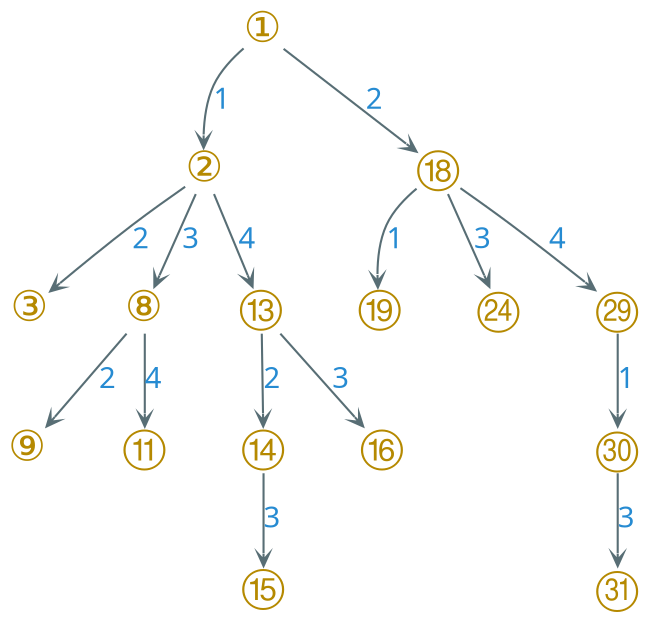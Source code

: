 digraph g {
    bgcolor=transparent
    rankdir=TB
    graph [nodesep=0.5, ranksep=0.4]
    node [shape=plain, color="#586e75", fontcolor="#b58900", fontsize=20, fontname="LXGWWenKai"]
    edge [arrowhead=vee, color="#586e75", fontcolor="#268bd2", fontsize=14, fontname="LXGWWenKai" arrowsize=0.6]

    ① -> ② [label="1"]

    ② -> ③ [label="2"]
    ② -> ⑧ [label="3"]
    ② -> ⑬ [label="4"]

    ⑧ -> ⑨ [label="2"]
    ⑧ -> ⑪ [label="4"]

    ⑬ -> ⑭ [label="2"]
    ⑭ -> ⑮ [label="3"]
    ⑬ -> ⑯ [label="3"]

    ① -> ⑱ [label="2"]
    ⑱ -> ⑲ [label="1"]

    ⑱ -> ㉔ [label="3"]
    ⑱ -> ㉙ [label="4"]
    ㉙ -> ㉚ [label="1"]

    ㉚ -> ㉛ [label="3"]
}